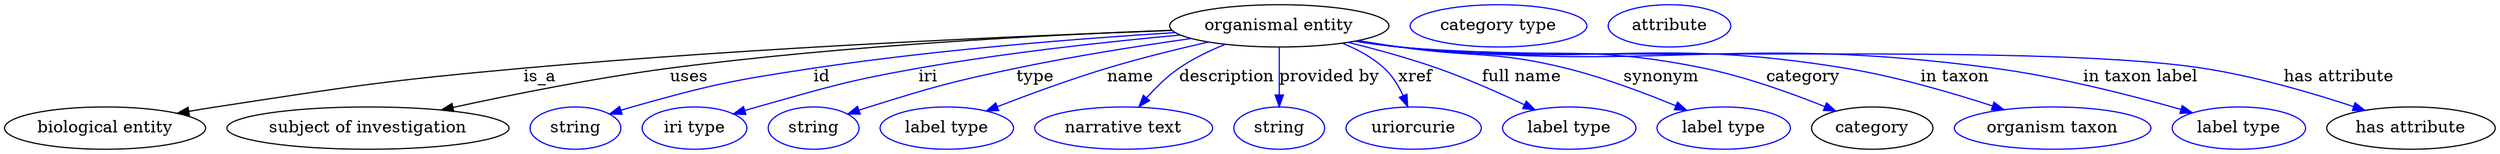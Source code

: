 digraph {
	graph [bb="0,0,2112.6,123"];
	node [label="\N"];
	"organismal entity"	[height=0.5,
		label="organismal entity",
		pos="1081.1,105",
		width=2.5817];
	"biological entity"	[height=0.5,
		pos="85.142,18",
		width=2.3651];
	"organismal entity" -> "biological entity"	[label=is_a,
		lp="455.14,61.5",
		pos="e,146.25,30.541 990.38,101.06 866.2,96.568 636.48,86.62 441.14,69 324.25,58.456 295.15,53.783 179.14,36 171.73,34.864 164.01,33.6 \
156.32,32.287"];
	"subject of investigation"	[height=0.5,
		pos="308.14,18",
		width=3.3219];
	"organismal entity" -> "subject of investigation"	[label=uses,
		lp="581.64,61.5",
		pos="e,370.63,33.419 989.92,101.24 886.54,97.323 713.16,88.342 565.14,69 502.39,60.8 431.89,46.732 380.62,35.603"];
	id	[color=blue,
		height=0.5,
		label=string,
		pos="484.14,18",
		width=1.0652];
	"organismal entity" -> id	[color=blue,
		label=id,
		lp="694.14,61.5",
		pos="e,513.14,29.954 992.76,99.22 912.67,94.161 791.55,84.693 687.14,69 617.49,58.531 599.93,55.131 532.14,36 529.04,35.124 525.84,34.151 \
522.64,33.129",
		style=solid];
	iri	[color=blue,
		height=0.5,
		label="iri type",
		pos="585.14,18",
		width=1.2277];
	"organismal entity" -> iri	[color=blue,
		label=iri,
		lp="783.14,61.5",
		pos="e,618.45,29.87 996.96,97.207 935.27,91.541 849.64,82.245 775.14,69 713.9,58.112 699.06,52.681 639.14,36 635.57,35.006 631.88,33.935 \
628.18,32.833",
		style=solid];
	type	[color=blue,
		height=0.5,
		label=string,
		pos="686.14,18",
		width=1.0652];
	"organismal entity" -> type	[color=blue,
		label=type,
		lp="874.14,61.5",
		pos="e,715.09,29.926 1006.5,94.228 962.98,88.054 907.23,79.304 858.14,69 801.91,57.197 787.99,53.122 733.14,36 730.39,35.139 727.55,34.215 \
724.71,33.259",
		style=solid];
	name	[color=blue,
		height=0.5,
		label="label type",
		pos="799.14,18",
		width=1.5707];
	"organismal entity" -> name	[color=blue,
		label=name,
		lp="955.14,61.5",
		pos="e,832.58,32.541 1021,91.261 994.52,85.21 963.08,77.454 935.14,69 903.51,59.43 868.53,46.515 841.97,36.209",
		style=solid];
	description	[color=blue,
		height=0.5,
		label="narrative text",
		pos="949.14,18",
		width=2.0943];
	"organismal entity" -> description	[color=blue,
		label=description,
		lp="1036.6,61.5",
		pos="e,962.04,36.071 1035.2,89.218 1022,83.897 1008,77.151 996.14,69 986.08,62.064 976.53,52.657 968.71,43.873",
		style=solid];
	"provided by"	[color=blue,
		height=0.5,
		label=string,
		pos="1081.1,18",
		width=1.0652];
	"organismal entity" -> "provided by"	[color=blue,
		label="provided by",
		lp="1123.6,61.5",
		pos="e,1081.1,36.175 1081.1,86.799 1081.1,75.163 1081.1,59.548 1081.1,46.237",
		style=solid];
	xref	[color=blue,
		height=0.5,
		label=uriorcurie,
		pos="1195.1,18",
		width=1.5887];
	"organismal entity" -> xref	[color=blue,
		label=xref,
		lp="1196.6,61.5",
		pos="e,1190.1,36.263 1134.7,90.208 1147.4,85.083 1160.1,78.189 1170.1,69 1177,62.691 1182.3,54.052 1186.1,45.729",
		style=solid];
	"full name"	[color=blue,
		height=0.5,
		label="label type",
		pos="1327.1,18",
		width=1.5707];
	"organismal entity" -> "full name"	[color=blue,
		label="full name",
		lp="1286.6,61.5",
		pos="e,1298.2,33.503 1139.5,90.976 1163.2,85.107 1190.8,77.563 1215.1,69 1240.3,60.151 1267.7,47.969 1289.1,37.845",
		style=solid];
	synonym	[color=blue,
		height=0.5,
		label="label type",
		pos="1458.1,18",
		width=1.5707];
	"organismal entity" -> synonym	[color=blue,
		label=synonym,
		lp="1405.1,61.5",
		pos="e,1426.8,33.026 1148,92.478 1159.7,90.571 1171.8,88.672 1183.1,87 1245.6,77.805 1262.8,84.143 1324.1,69 1356.3,61.049 1391.4,47.78 \
1417.6,36.909",
		style=solid];
	category	[height=0.5,
		pos="1584.1,18",
		width=1.4263];
	"organismal entity" -> category	[color=blue,
		label=category,
		lp="1525.6,61.5",
		pos="e,1553.3,32.484 1146.6,92.144 1158.7,90.217 1171.3,88.398 1183.1,87 1297.3,73.536 1328.6,92.175 1441.1,69 1476.7,61.672 1515.6,47.683 \
1543.8,36.362",
		style=solid];
	"in taxon"	[color=blue,
		height=0.5,
		label="organism taxon",
		pos="1737.1,18",
		width=2.3109];
	"organismal entity" -> "in taxon"	[color=blue,
		label="in taxon",
		lp="1654.1,61.5",
		pos="e,1695.8,33.661 1146,92.015 1158.3,90.076 1171.1,88.287 1183.1,87 1350.4,69.144 1395.2,96.159 1561.1,69 1603.9,61.997 1651.1,48.243 \
1685.9,36.931",
		style=solid];
	"in taxon label"	[color=blue,
		height=0.5,
		label="label type",
		pos="1895.1,18",
		width=1.5707];
	"organismal entity" -> "in taxon label"	[color=blue,
		label="in taxon label",
		lp="1811.6,61.5",
		pos="e,1855.7,31.07 1145.5,91.984 1157.9,90.023 1170.9,88.233 1183.1,87 1406.2,64.529 1465,98.505 1687.1,69 1742.4,61.668 1804.3,45.766 \
1846.1,33.852",
		style=solid];
	"has attribute"	[height=0.5,
		pos="2041.1,18",
		width=1.9859];
	"organismal entity" -> "has attribute"	[color=blue,
		label="has attribute",
		lp="1980.1,61.5",
		pos="e,2002,33.085 1145.2,91.936 1157.7,89.966 1170.8,88.185 1183.1,87 1333.8,72.521 1714.5,91.753 1864.1,69 1908.4,62.266 1957.3,47.894 \
1992.5,36.279",
		style=solid];
	"named thing_category"	[color=blue,
		height=0.5,
		label="category type",
		pos="1267.1,105",
		width=2.0762];
	"organismal entity_has attribute"	[color=blue,
		height=0.5,
		label=attribute,
		pos="1412.1,105",
		width=1.4443];
}
